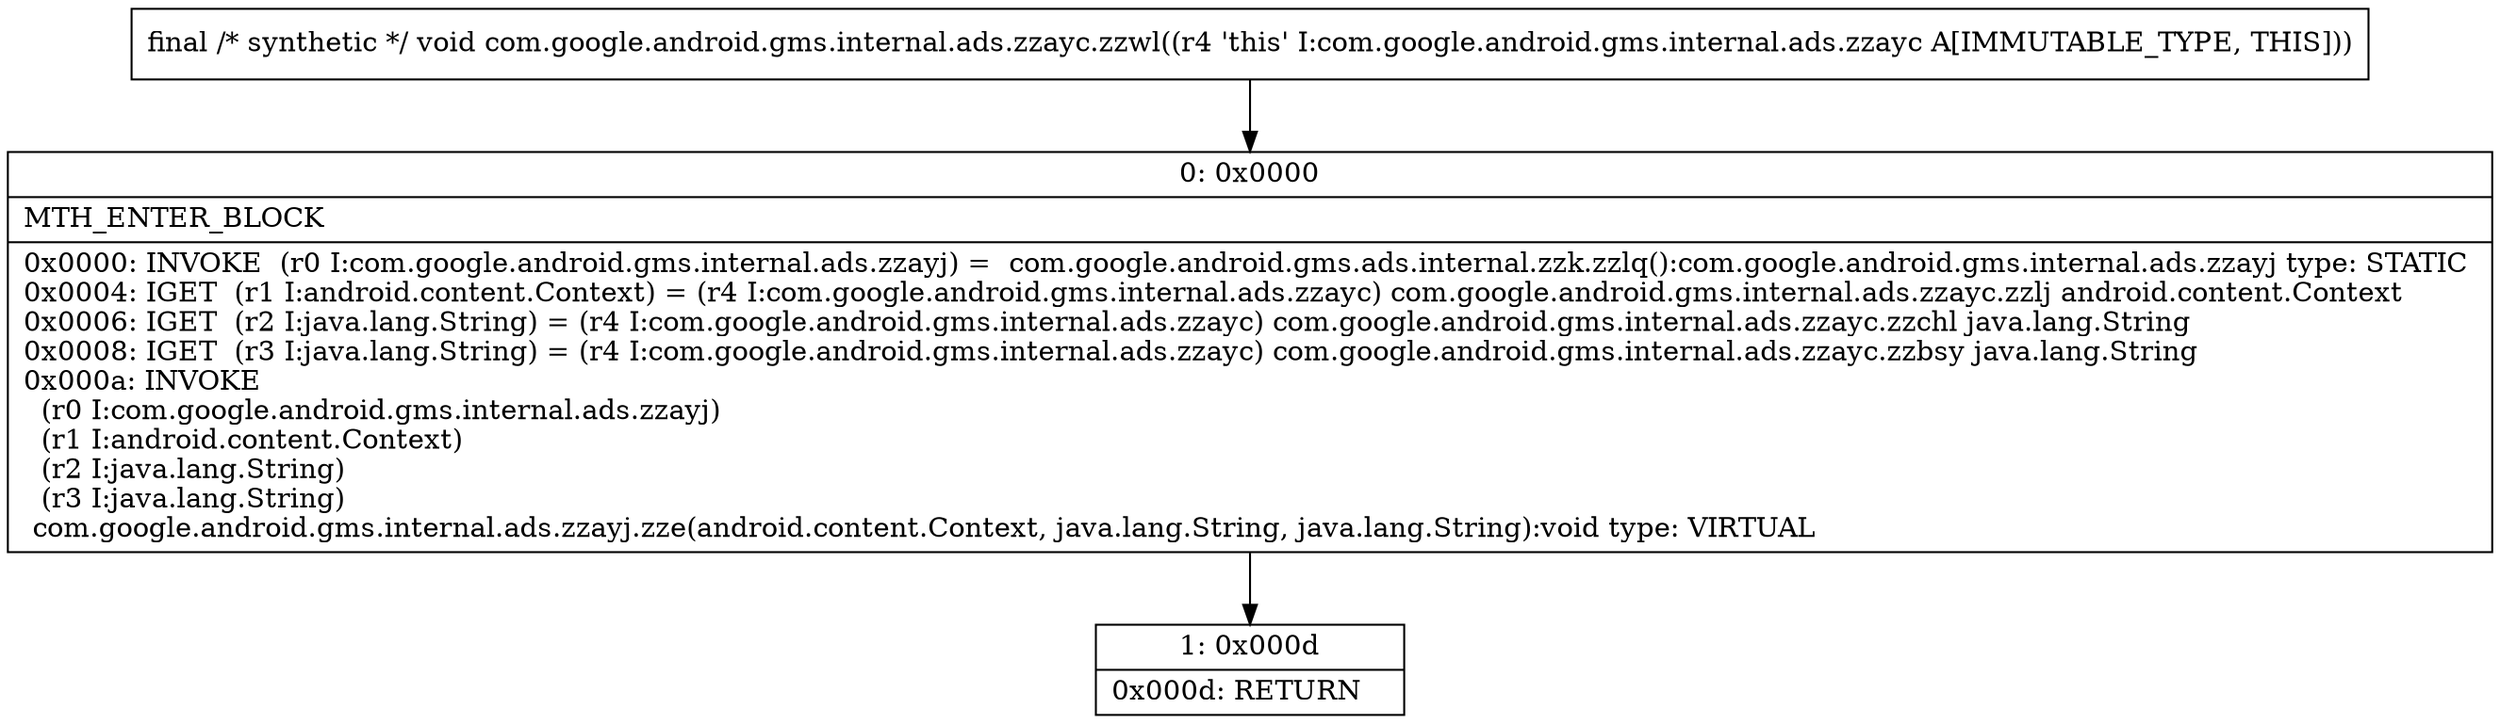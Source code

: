 digraph "CFG forcom.google.android.gms.internal.ads.zzayc.zzwl()V" {
Node_0 [shape=record,label="{0\:\ 0x0000|MTH_ENTER_BLOCK\l|0x0000: INVOKE  (r0 I:com.google.android.gms.internal.ads.zzayj) =  com.google.android.gms.ads.internal.zzk.zzlq():com.google.android.gms.internal.ads.zzayj type: STATIC \l0x0004: IGET  (r1 I:android.content.Context) = (r4 I:com.google.android.gms.internal.ads.zzayc) com.google.android.gms.internal.ads.zzayc.zzlj android.content.Context \l0x0006: IGET  (r2 I:java.lang.String) = (r4 I:com.google.android.gms.internal.ads.zzayc) com.google.android.gms.internal.ads.zzayc.zzchl java.lang.String \l0x0008: IGET  (r3 I:java.lang.String) = (r4 I:com.google.android.gms.internal.ads.zzayc) com.google.android.gms.internal.ads.zzayc.zzbsy java.lang.String \l0x000a: INVOKE  \l  (r0 I:com.google.android.gms.internal.ads.zzayj)\l  (r1 I:android.content.Context)\l  (r2 I:java.lang.String)\l  (r3 I:java.lang.String)\l com.google.android.gms.internal.ads.zzayj.zze(android.content.Context, java.lang.String, java.lang.String):void type: VIRTUAL \l}"];
Node_1 [shape=record,label="{1\:\ 0x000d|0x000d: RETURN   \l}"];
MethodNode[shape=record,label="{final \/* synthetic *\/ void com.google.android.gms.internal.ads.zzayc.zzwl((r4 'this' I:com.google.android.gms.internal.ads.zzayc A[IMMUTABLE_TYPE, THIS])) }"];
MethodNode -> Node_0;
Node_0 -> Node_1;
}

